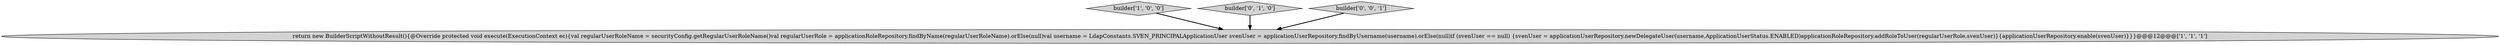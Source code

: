 digraph {
1 [style = filled, label = "builder['1', '0', '0']", fillcolor = lightgray, shape = diamond image = "AAA0AAABBB1BBB"];
0 [style = filled, label = "return new BuilderScriptWithoutResult(){@Override protected void execute(ExecutionContext ec){val regularUserRoleName = securityConfig.getRegularUserRoleName()val regularUserRole = applicationRoleRepository.findByName(regularUserRoleName).orElse(null)val username = LdapConstants.SVEN_PRINCIPALApplicationUser svenUser = applicationUserRepository.findByUsername(username).orElse(null)if (svenUser == null) {svenUser = applicationUserRepository.newDelegateUser(username,ApplicationUserStatus.ENABLED)applicationRoleRepository.addRoleToUser(regularUserRole,svenUser)}{applicationUserRepository.enable(svenUser)}}}@@@12@@@['1', '1', '1']", fillcolor = lightgray, shape = ellipse image = "AAA0AAABBB1BBB"];
2 [style = filled, label = "builder['0', '1', '0']", fillcolor = lightgray, shape = diamond image = "AAA0AAABBB2BBB"];
3 [style = filled, label = "builder['0', '0', '1']", fillcolor = lightgray, shape = diamond image = "AAA0AAABBB3BBB"];
2->0 [style = bold, label=""];
3->0 [style = bold, label=""];
1->0 [style = bold, label=""];
}
